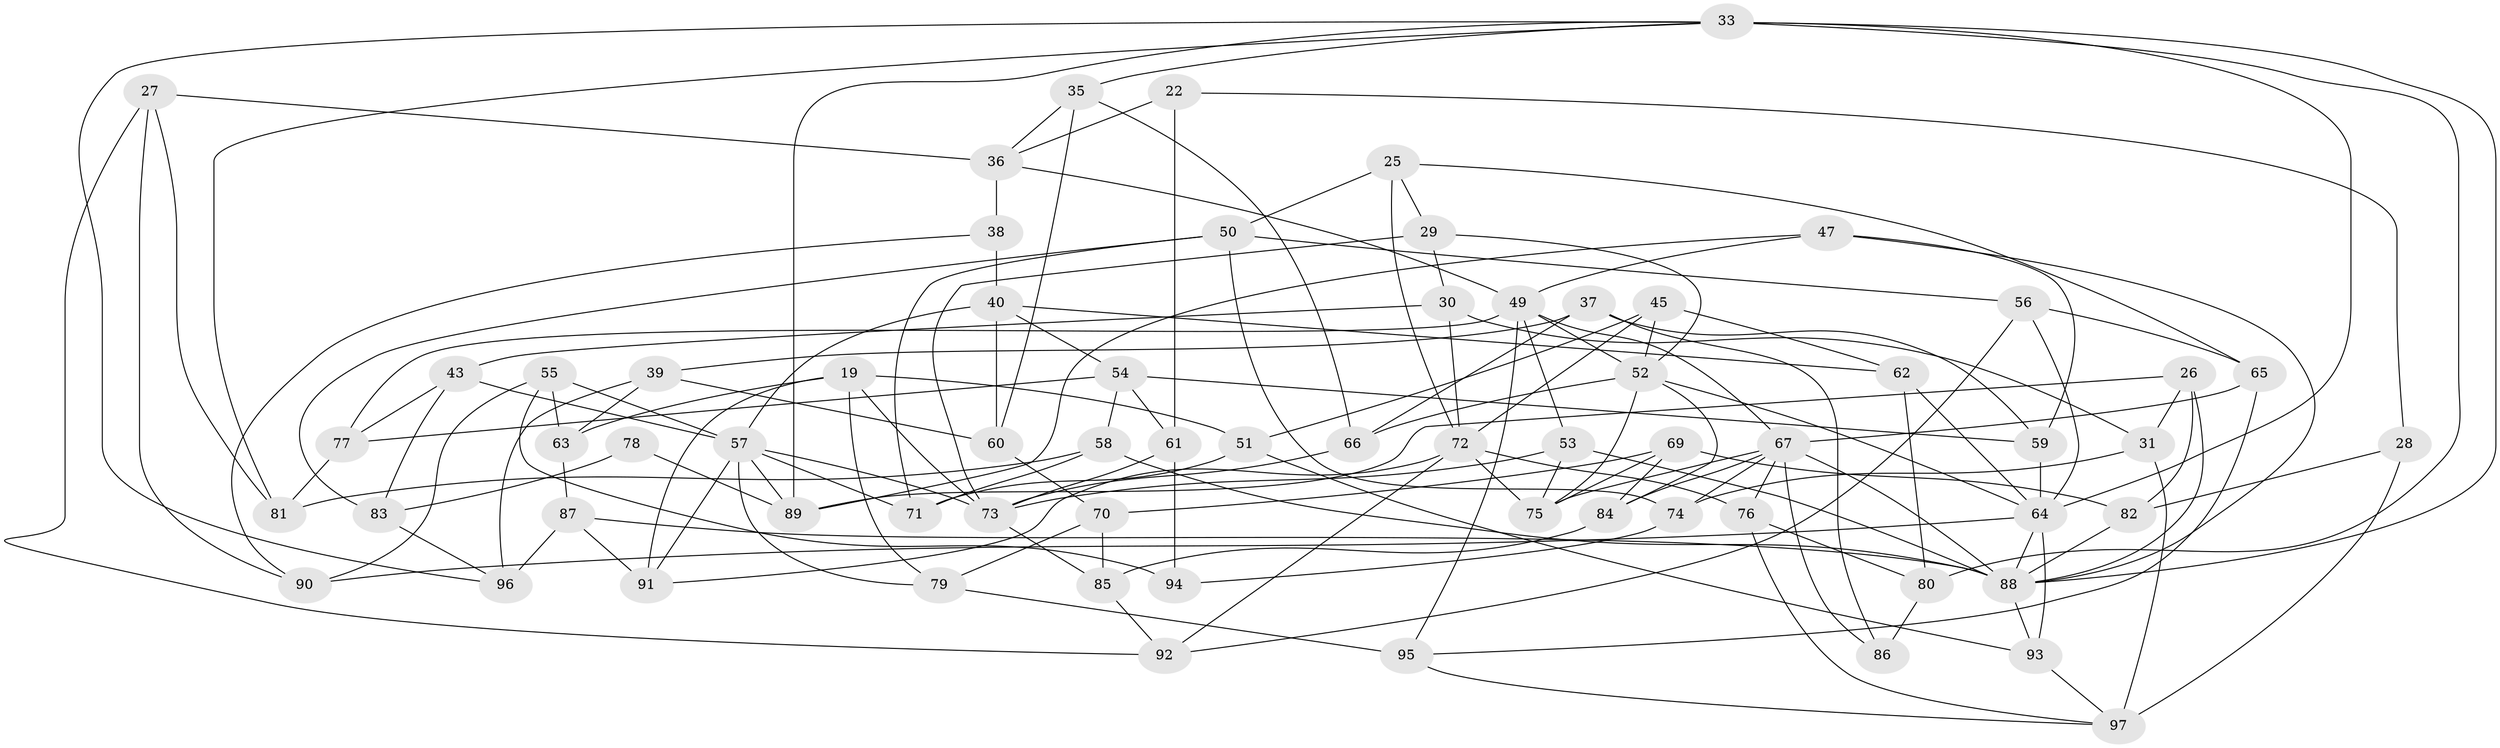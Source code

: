 // original degree distribution, {4: 1.0}
// Generated by graph-tools (version 1.1) at 2025/03/03/04/25 22:03:13]
// undirected, 67 vertices, 151 edges
graph export_dot {
graph [start="1"]
  node [color=gray90,style=filled];
  19 [super="+15"];
  22;
  25;
  26;
  27;
  28;
  29;
  30;
  31;
  33 [super="+9+13"];
  35;
  36 [super="+32"];
  37;
  38;
  39;
  40 [super="+3"];
  43;
  45;
  47;
  49 [super="+1+16"];
  50 [super="+18"];
  51;
  52 [super="+41"];
  53;
  54 [super="+44"];
  55;
  56;
  57 [super="+4+23"];
  58;
  59;
  60;
  61 [super="+46"];
  62;
  63;
  64 [super="+17+20"];
  65;
  66;
  67 [super="+34"];
  69;
  70;
  71;
  72 [super="+2+42"];
  73 [super="+7+10"];
  74;
  75 [super="+14"];
  76;
  77;
  78;
  79;
  80 [super="+6"];
  81;
  82;
  83 [super="+48"];
  84;
  85;
  86;
  87;
  88 [super="+8+24+21"];
  89 [super="+68"];
  90;
  91;
  92;
  93;
  94;
  95;
  96;
  97 [super="+11"];
  19 -- 79;
  19 -- 91;
  19 -- 73 [weight=2];
  19 -- 51;
  19 -- 63;
  22 -- 36;
  22 -- 28;
  22 -- 61 [weight=2];
  25 -- 50;
  25 -- 29;
  25 -- 65;
  25 -- 72;
  26 -- 31;
  26 -- 82;
  26 -- 88;
  26 -- 89;
  27 -- 81;
  27 -- 90;
  27 -- 92;
  27 -- 36;
  28 -- 82;
  28 -- 97 [weight=2];
  29 -- 30;
  29 -- 73;
  29 -- 52;
  30 -- 31;
  30 -- 43;
  30 -- 72;
  31 -- 74;
  31 -- 97;
  33 -- 81;
  33 -- 80 [weight=2];
  33 -- 88;
  33 -- 89;
  33 -- 96;
  33 -- 35;
  33 -- 64;
  35 -- 36;
  35 -- 60;
  35 -- 66;
  36 -- 38 [weight=2];
  36 -- 49;
  37 -- 59;
  37 -- 86;
  37 -- 39;
  37 -- 66;
  38 -- 40;
  38 -- 90;
  39 -- 60;
  39 -- 96;
  39 -- 63;
  40 -- 60;
  40 -- 54 [weight=2];
  40 -- 62;
  40 -- 57;
  43 -- 57;
  43 -- 77;
  43 -- 83;
  45 -- 62;
  45 -- 51;
  45 -- 52;
  45 -- 72;
  47 -- 59;
  47 -- 89;
  47 -- 88;
  47 -- 49;
  49 -- 67;
  49 -- 52 [weight=2];
  49 -- 77;
  49 -- 95;
  49 -- 53;
  50 -- 83 [weight=2];
  50 -- 56;
  50 -- 74;
  50 -- 71;
  51 -- 71;
  51 -- 93;
  52 -- 66;
  52 -- 84;
  52 -- 75;
  52 -- 64;
  53 -- 75;
  53 -- 73;
  53 -- 88;
  54 -- 61;
  54 -- 58;
  54 -- 59;
  54 -- 77;
  55 -- 94;
  55 -- 63;
  55 -- 90;
  55 -- 57;
  56 -- 92;
  56 -- 65;
  56 -- 64;
  57 -- 79;
  57 -- 91;
  57 -- 89;
  57 -- 73;
  57 -- 71;
  58 -- 81;
  58 -- 71;
  58 -- 88;
  59 -- 64;
  60 -- 70;
  61 -- 94 [weight=2];
  61 -- 73;
  62 -- 80;
  62 -- 64;
  63 -- 87;
  64 -- 93;
  64 -- 90;
  64 -- 88;
  65 -- 95;
  65 -- 67;
  66 -- 73;
  67 -- 76;
  67 -- 84;
  67 -- 86;
  67 -- 74;
  67 -- 75;
  67 -- 88;
  69 -- 70;
  69 -- 82;
  69 -- 84;
  69 -- 75;
  70 -- 85;
  70 -- 79;
  72 -- 75 [weight=2];
  72 -- 91;
  72 -- 92;
  72 -- 76;
  73 -- 85;
  74 -- 94;
  76 -- 80;
  76 -- 97;
  77 -- 81;
  78 -- 83 [weight=2];
  78 -- 89 [weight=2];
  79 -- 95;
  80 -- 86 [weight=2];
  82 -- 88;
  83 -- 96;
  84 -- 85;
  85 -- 92;
  87 -- 91;
  87 -- 96;
  87 -- 88;
  88 -- 93;
  93 -- 97;
  95 -- 97;
}

